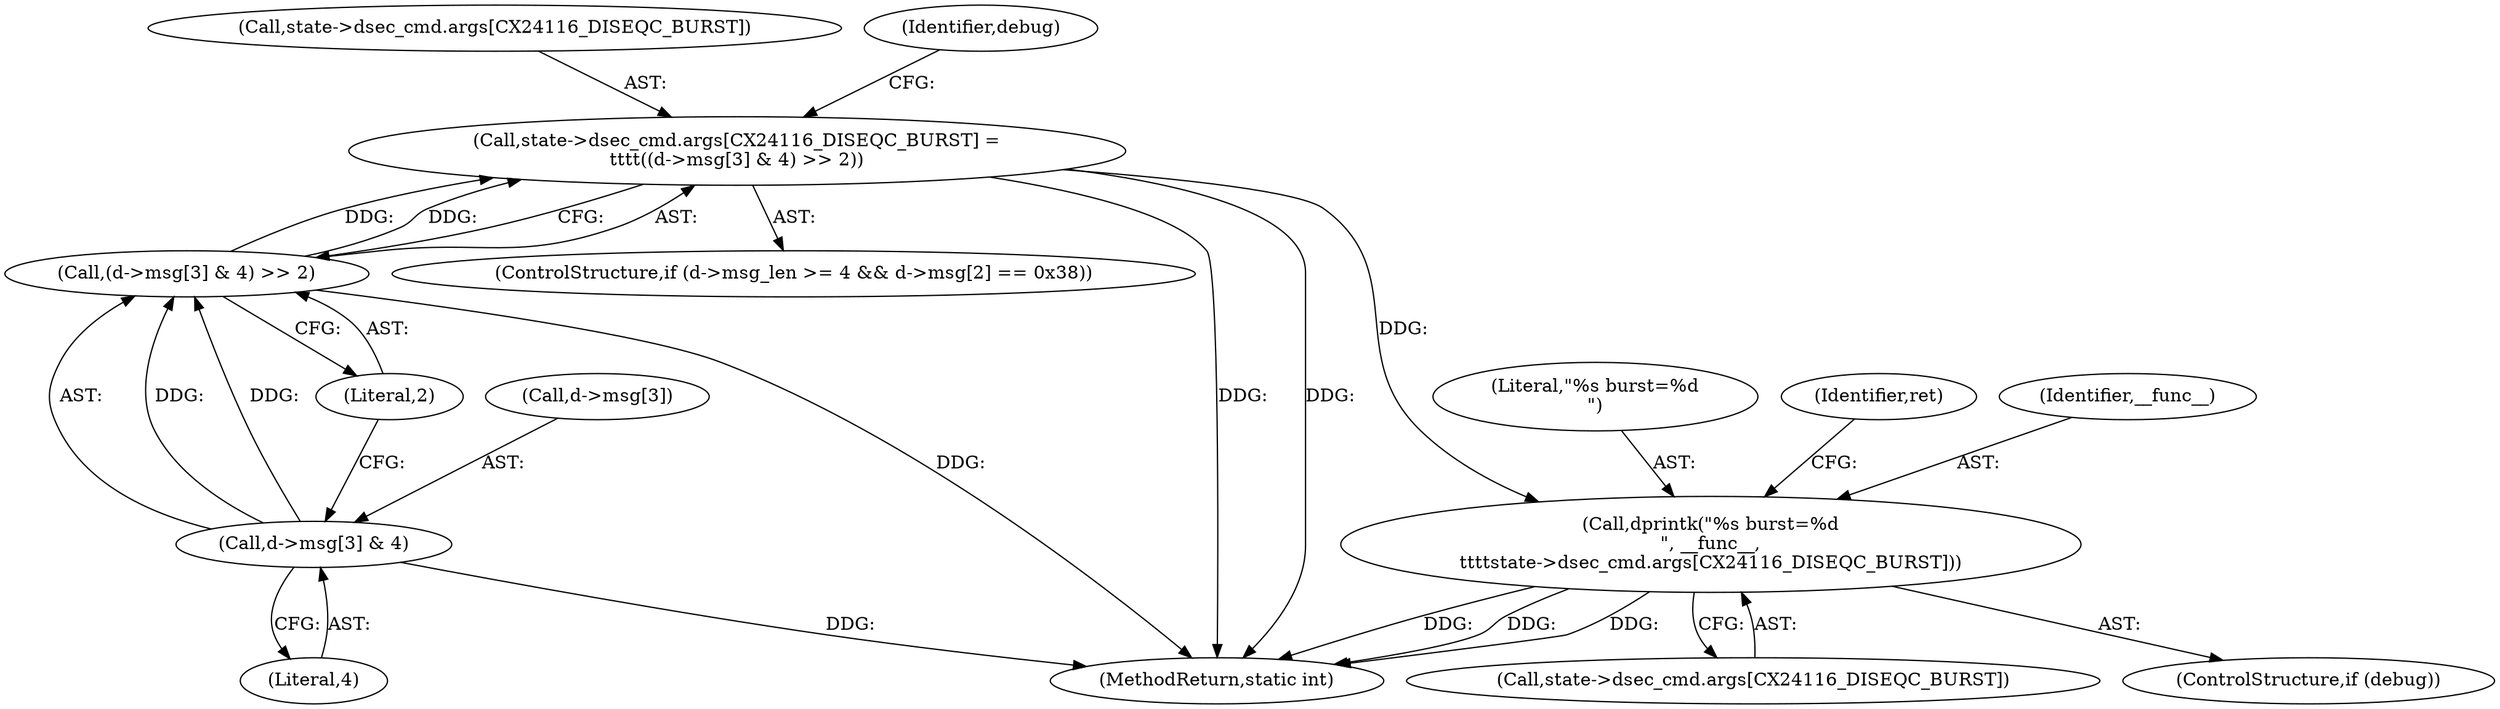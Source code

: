 digraph "0_linux_1fa2337a315a2448c5434f41e00d56b01a22283c@pointer" {
"1000271" [label="(Call,dprintk(\"%s burst=%d\n\", __func__,\n\t\t\t\tstate->dsec_cmd.args[CX24116_DISEQC_BURST]))"];
"1000252" [label="(Call,state->dsec_cmd.args[CX24116_DISEQC_BURST] =\n\t\t\t\t((d->msg[3] & 4) >> 2))"];
"1000260" [label="(Call,(d->msg[3] & 4) >> 2)"];
"1000261" [label="(Call,d->msg[3] & 4)"];
"1000238" [label="(ControlStructure,if (d->msg_len >= 4 && d->msg[2] == 0x38))"];
"1000272" [label="(Literal,\"%s burst=%d\n\")"];
"1000268" [label="(Literal,2)"];
"1000274" [label="(Call,state->dsec_cmd.args[CX24116_DISEQC_BURST])"];
"1000326" [label="(MethodReturn,static int)"];
"1000282" [label="(Identifier,ret)"];
"1000260" [label="(Call,(d->msg[3] & 4) >> 2)"];
"1000261" [label="(Call,d->msg[3] & 4)"];
"1000267" [label="(Literal,4)"];
"1000262" [label="(Call,d->msg[3])"];
"1000271" [label="(Call,dprintk(\"%s burst=%d\n\", __func__,\n\t\t\t\tstate->dsec_cmd.args[CX24116_DISEQC_BURST]))"];
"1000273" [label="(Identifier,__func__)"];
"1000269" [label="(ControlStructure,if (debug))"];
"1000253" [label="(Call,state->dsec_cmd.args[CX24116_DISEQC_BURST])"];
"1000252" [label="(Call,state->dsec_cmd.args[CX24116_DISEQC_BURST] =\n\t\t\t\t((d->msg[3] & 4) >> 2))"];
"1000270" [label="(Identifier,debug)"];
"1000271" -> "1000269"  [label="AST: "];
"1000271" -> "1000274"  [label="CFG: "];
"1000272" -> "1000271"  [label="AST: "];
"1000273" -> "1000271"  [label="AST: "];
"1000274" -> "1000271"  [label="AST: "];
"1000282" -> "1000271"  [label="CFG: "];
"1000271" -> "1000326"  [label="DDG: "];
"1000271" -> "1000326"  [label="DDG: "];
"1000271" -> "1000326"  [label="DDG: "];
"1000252" -> "1000271"  [label="DDG: "];
"1000252" -> "1000238"  [label="AST: "];
"1000252" -> "1000260"  [label="CFG: "];
"1000253" -> "1000252"  [label="AST: "];
"1000260" -> "1000252"  [label="AST: "];
"1000270" -> "1000252"  [label="CFG: "];
"1000252" -> "1000326"  [label="DDG: "];
"1000252" -> "1000326"  [label="DDG: "];
"1000260" -> "1000252"  [label="DDG: "];
"1000260" -> "1000252"  [label="DDG: "];
"1000260" -> "1000268"  [label="CFG: "];
"1000261" -> "1000260"  [label="AST: "];
"1000268" -> "1000260"  [label="AST: "];
"1000260" -> "1000326"  [label="DDG: "];
"1000261" -> "1000260"  [label="DDG: "];
"1000261" -> "1000260"  [label="DDG: "];
"1000261" -> "1000267"  [label="CFG: "];
"1000262" -> "1000261"  [label="AST: "];
"1000267" -> "1000261"  [label="AST: "];
"1000268" -> "1000261"  [label="CFG: "];
"1000261" -> "1000326"  [label="DDG: "];
}
